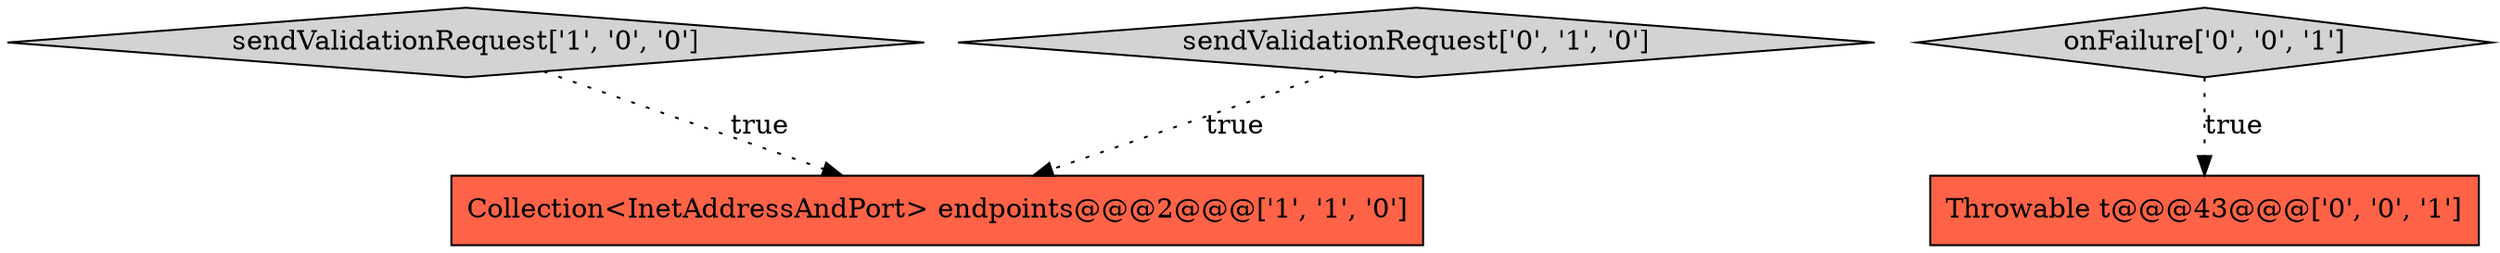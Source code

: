 digraph {
1 [style = filled, label = "sendValidationRequest['1', '0', '0']", fillcolor = lightgray, shape = diamond image = "AAA0AAABBB1BBB"];
0 [style = filled, label = "Collection<InetAddressAndPort> endpoints@@@2@@@['1', '1', '0']", fillcolor = tomato, shape = box image = "AAA0AAABBB1BBB"];
3 [style = filled, label = "Throwable t@@@43@@@['0', '0', '1']", fillcolor = tomato, shape = box image = "AAA0AAABBB3BBB"];
2 [style = filled, label = "sendValidationRequest['0', '1', '0']", fillcolor = lightgray, shape = diamond image = "AAA0AAABBB2BBB"];
4 [style = filled, label = "onFailure['0', '0', '1']", fillcolor = lightgray, shape = diamond image = "AAA0AAABBB3BBB"];
2->0 [style = dotted, label="true"];
4->3 [style = dotted, label="true"];
1->0 [style = dotted, label="true"];
}
